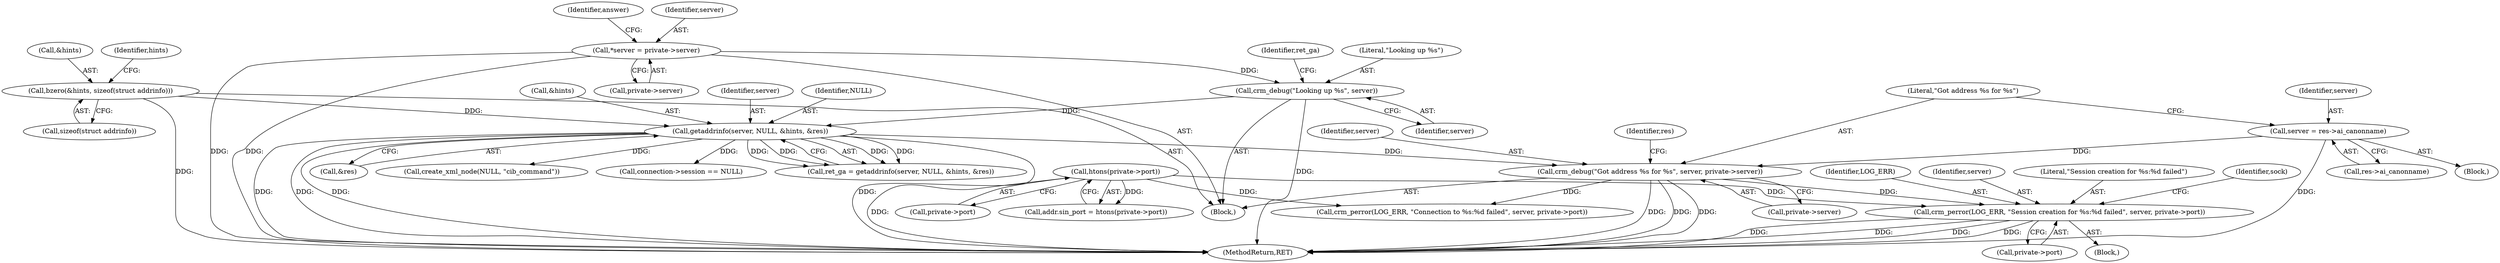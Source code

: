 digraph "1_pacemaker_564f7cc2a51dcd2f28ab12a13394f31be5aa3c93_10@pointer" {
"1000324" [label="(Call,crm_perror(LOG_ERR, \"Session creation for %s:%d failed\", server, private->port))"];
"1000242" [label="(Call,crm_debug(\"Got address %s for %s\", server, private->server))"];
"1000237" [label="(Call,server = res->ai_canonname)"];
"1000213" [label="(Call,getaddrinfo(server, NULL, &hints, &res))"];
"1000208" [label="(Call,crm_debug(\"Looking up %s\", server))"];
"1000124" [label="(Call,*server = private->server)"];
"1000169" [label="(Call,bzero(&hints, sizeof(struct addrinfo)))"];
"1000272" [label="(Call,htons(private->port))"];
"1000110" [label="(Block,)"];
"1000208" [label="(Call,crm_debug(\"Looking up %s\", server))"];
"1000170" [label="(Call,&hints)"];
"1000238" [label="(Identifier,server)"];
"1000251" [label="(Identifier,res)"];
"1000212" [label="(Identifier,ret_ga)"];
"1000332" [label="(Identifier,sock)"];
"1000273" [label="(Call,private->port)"];
"1000169" [label="(Call,bzero(&hints, sizeof(struct addrinfo)))"];
"1000210" [label="(Identifier,server)"];
"1000214" [label="(Identifier,server)"];
"1000172" [label="(Call,sizeof(struct addrinfo))"];
"1000325" [label="(Identifier,LOG_ERR)"];
"1000327" [label="(Identifier,server)"];
"1000324" [label="(Call,crm_perror(LOG_ERR, \"Session creation for %s:%d failed\", server, private->port))"];
"1000239" [label="(Call,res->ai_canonname)"];
"1000213" [label="(Call,getaddrinfo(server, NULL, &hints, &res))"];
"1000124" [label="(Call,*server = private->server)"];
"1000326" [label="(Literal,\"Session creation for %s:%d failed\")"];
"1000218" [label="(Call,&res)"];
"1000473" [label="(MethodReturn,RET)"];
"1000289" [label="(Call,crm_perror(LOG_ERR, \"Connection to %s:%d failed\", server, private->port))"];
"1000215" [label="(Identifier,NULL)"];
"1000216" [label="(Call,&hints)"];
"1000348" [label="(Call,create_xml_node(NULL, \"cib_command\"))"];
"1000126" [label="(Call,private->server)"];
"1000328" [label="(Call,private->port)"];
"1000236" [label="(Block,)"];
"1000318" [label="(Call,connection->session == NULL)"];
"1000237" [label="(Call,server = res->ai_canonname)"];
"1000211" [label="(Call,ret_ga = getaddrinfo(server, NULL, &hints, &res))"];
"1000176" [label="(Identifier,hints)"];
"1000272" [label="(Call,htons(private->port))"];
"1000244" [label="(Identifier,server)"];
"1000134" [label="(Identifier,answer)"];
"1000268" [label="(Call,addr.sin_port = htons(private->port))"];
"1000245" [label="(Call,private->server)"];
"1000323" [label="(Block,)"];
"1000242" [label="(Call,crm_debug(\"Got address %s for %s\", server, private->server))"];
"1000243" [label="(Literal,\"Got address %s for %s\")"];
"1000125" [label="(Identifier,server)"];
"1000209" [label="(Literal,\"Looking up %s\")"];
"1000324" -> "1000323"  [label="AST: "];
"1000324" -> "1000328"  [label="CFG: "];
"1000325" -> "1000324"  [label="AST: "];
"1000326" -> "1000324"  [label="AST: "];
"1000327" -> "1000324"  [label="AST: "];
"1000328" -> "1000324"  [label="AST: "];
"1000332" -> "1000324"  [label="CFG: "];
"1000324" -> "1000473"  [label="DDG: "];
"1000324" -> "1000473"  [label="DDG: "];
"1000324" -> "1000473"  [label="DDG: "];
"1000324" -> "1000473"  [label="DDG: "];
"1000242" -> "1000324"  [label="DDG: "];
"1000272" -> "1000324"  [label="DDG: "];
"1000242" -> "1000110"  [label="AST: "];
"1000242" -> "1000245"  [label="CFG: "];
"1000243" -> "1000242"  [label="AST: "];
"1000244" -> "1000242"  [label="AST: "];
"1000245" -> "1000242"  [label="AST: "];
"1000251" -> "1000242"  [label="CFG: "];
"1000242" -> "1000473"  [label="DDG: "];
"1000242" -> "1000473"  [label="DDG: "];
"1000242" -> "1000473"  [label="DDG: "];
"1000237" -> "1000242"  [label="DDG: "];
"1000213" -> "1000242"  [label="DDG: "];
"1000242" -> "1000289"  [label="DDG: "];
"1000237" -> "1000236"  [label="AST: "];
"1000237" -> "1000239"  [label="CFG: "];
"1000238" -> "1000237"  [label="AST: "];
"1000239" -> "1000237"  [label="AST: "];
"1000243" -> "1000237"  [label="CFG: "];
"1000237" -> "1000473"  [label="DDG: "];
"1000213" -> "1000211"  [label="AST: "];
"1000213" -> "1000218"  [label="CFG: "];
"1000214" -> "1000213"  [label="AST: "];
"1000215" -> "1000213"  [label="AST: "];
"1000216" -> "1000213"  [label="AST: "];
"1000218" -> "1000213"  [label="AST: "];
"1000211" -> "1000213"  [label="CFG: "];
"1000213" -> "1000473"  [label="DDG: "];
"1000213" -> "1000473"  [label="DDG: "];
"1000213" -> "1000473"  [label="DDG: "];
"1000213" -> "1000473"  [label="DDG: "];
"1000213" -> "1000211"  [label="DDG: "];
"1000213" -> "1000211"  [label="DDG: "];
"1000213" -> "1000211"  [label="DDG: "];
"1000213" -> "1000211"  [label="DDG: "];
"1000208" -> "1000213"  [label="DDG: "];
"1000169" -> "1000213"  [label="DDG: "];
"1000213" -> "1000318"  [label="DDG: "];
"1000213" -> "1000348"  [label="DDG: "];
"1000208" -> "1000110"  [label="AST: "];
"1000208" -> "1000210"  [label="CFG: "];
"1000209" -> "1000208"  [label="AST: "];
"1000210" -> "1000208"  [label="AST: "];
"1000212" -> "1000208"  [label="CFG: "];
"1000208" -> "1000473"  [label="DDG: "];
"1000124" -> "1000208"  [label="DDG: "];
"1000124" -> "1000110"  [label="AST: "];
"1000124" -> "1000126"  [label="CFG: "];
"1000125" -> "1000124"  [label="AST: "];
"1000126" -> "1000124"  [label="AST: "];
"1000134" -> "1000124"  [label="CFG: "];
"1000124" -> "1000473"  [label="DDG: "];
"1000124" -> "1000473"  [label="DDG: "];
"1000169" -> "1000110"  [label="AST: "];
"1000169" -> "1000172"  [label="CFG: "];
"1000170" -> "1000169"  [label="AST: "];
"1000172" -> "1000169"  [label="AST: "];
"1000176" -> "1000169"  [label="CFG: "];
"1000169" -> "1000473"  [label="DDG: "];
"1000272" -> "1000268"  [label="AST: "];
"1000272" -> "1000273"  [label="CFG: "];
"1000273" -> "1000272"  [label="AST: "];
"1000268" -> "1000272"  [label="CFG: "];
"1000272" -> "1000473"  [label="DDG: "];
"1000272" -> "1000268"  [label="DDG: "];
"1000272" -> "1000289"  [label="DDG: "];
}
